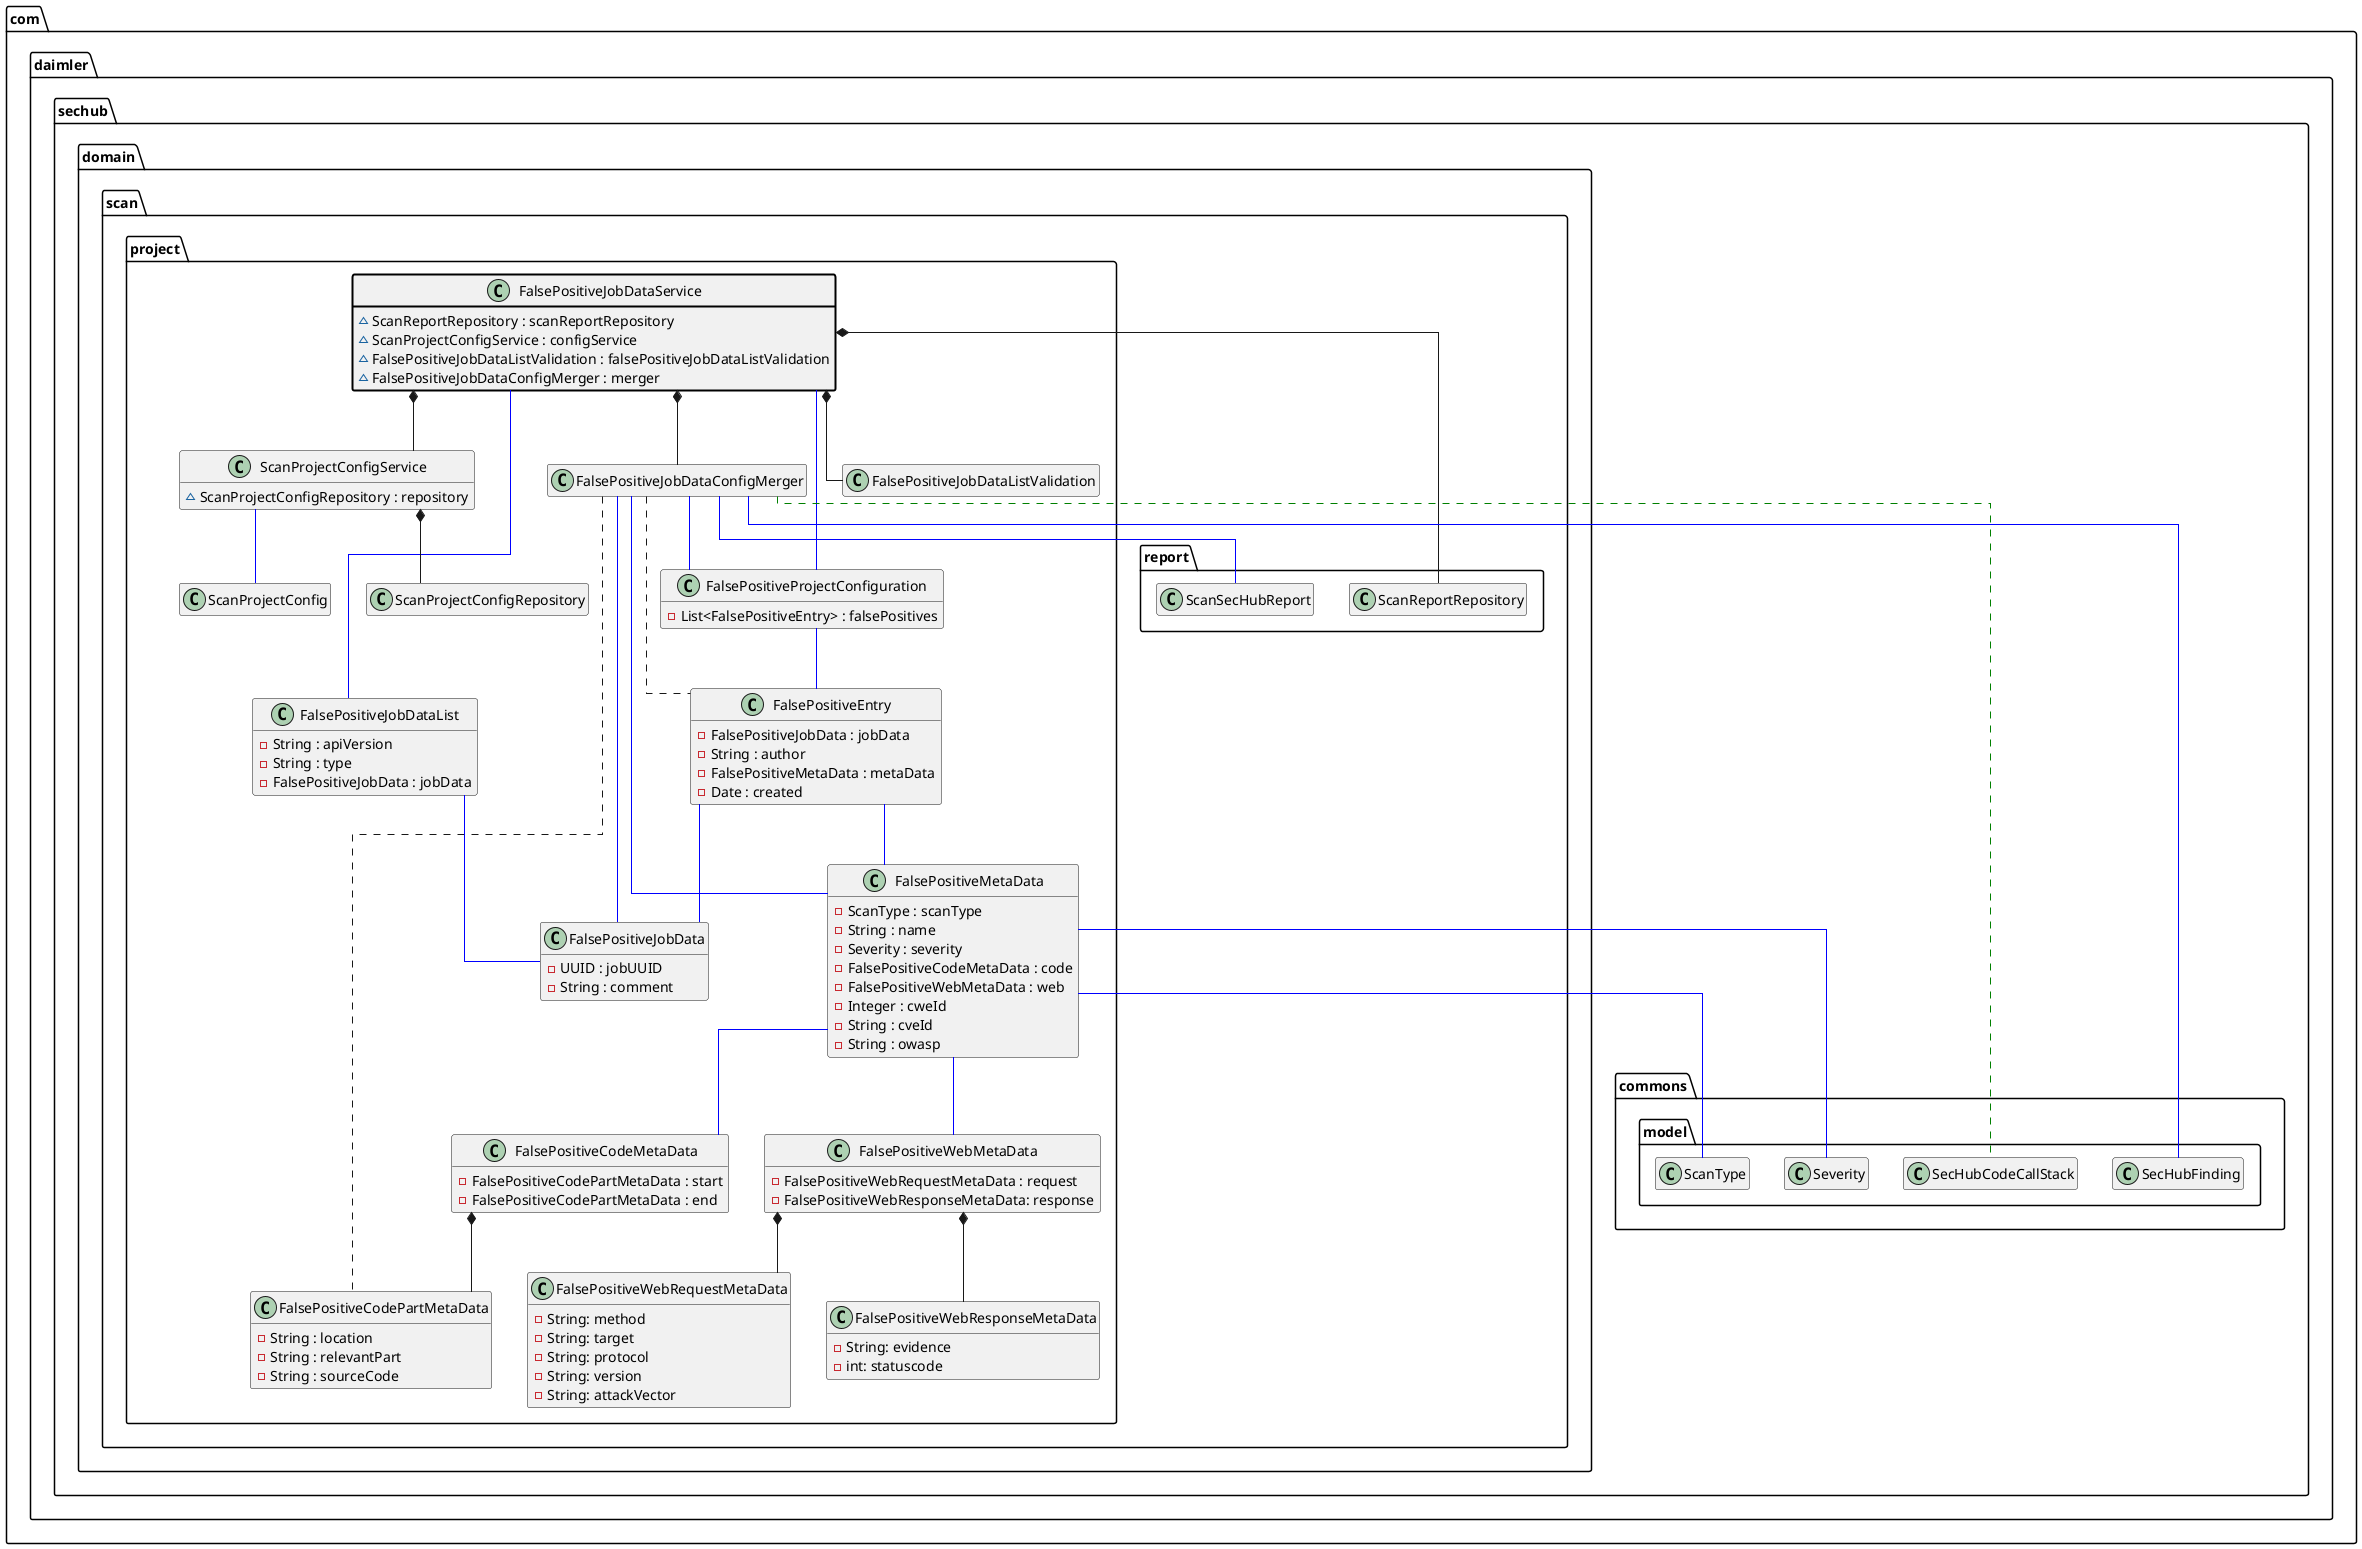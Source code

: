 @startuml
skinparam linetype ortho
hide empty methods
hide empty fields
package com.daimler.sechub.domain.scan.project{
'com.daimler.sechub.domain.scan.project.FalsePositiveJobDataService
   class FalsePositiveJobDataService ##[bold]black {
    ~ScanReportRepository : scanReportRepository
    ~ScanProjectConfigService : configService
    ~FalsePositiveJobDataListValidation : falsePositiveJobDataListValidation
    ~FalsePositiveJobDataConfigMerger : merger
  }
  FalsePositiveJobDataService *-- FalsePositiveJobDataConfigMerger
  FalsePositiveJobDataService -[#blue]- FalsePositiveJobDataList
  FalsePositiveJobDataService *-- FalsePositiveJobDataListValidation
  FalsePositiveJobDataService -[#blue]- FalsePositiveProjectConfiguration
  FalsePositiveJobDataService *-- ScanProjectConfigService
  FalsePositiveJobDataService *-- com.daimler.sechub.domain.scan.report.ScanReportRepository
'com.daimler.sechub.domain.scan.project.FalsePositiveJobDataConfigMerger
   class FalsePositiveJobDataConfigMerger{
  }
  FalsePositiveJobDataConfigMerger .[#green]. com.daimler.sechub.commons.model.SecHubCodeCallStack
  FalsePositiveJobDataConfigMerger -[#blue]- com.daimler.sechub.commons.model.SecHubFinding
  FalsePositiveJobDataConfigMerger .. FalsePositiveCodePartMetaData
  FalsePositiveJobDataConfigMerger .. FalsePositiveEntry
  FalsePositiveJobDataConfigMerger -[#blue]- FalsePositiveJobData
  FalsePositiveJobDataConfigMerger -[#blue]- FalsePositiveMetaData
  FalsePositiveJobDataConfigMerger -[#blue]- FalsePositiveProjectConfiguration
  FalsePositiveJobDataConfigMerger -[#blue]- com.daimler.sechub.domain.scan.report.ScanSecHubReport
'com.daimler.sechub.domain.scan.project.FalsePositiveJobDataList
   class FalsePositiveJobDataList{
    -String : apiVersion
    -String : type
    -FalsePositiveJobData : jobData
  }
  FalsePositiveJobDataList -[#blue]- FalsePositiveJobData
'com.daimler.sechub.domain.scan.project.FalsePositiveProjectConfiguration
   class FalsePositiveProjectConfiguration{
    -List<FalsePositiveEntry> : falsePositives
  }
  FalsePositiveProjectConfiguration -[#blue]- FalsePositiveEntry
'com.daimler.sechub.domain.scan.project.ScanProjectConfigService
   class ScanProjectConfigService{
    ~ScanProjectConfigRepository : repository
  }
  ScanProjectConfigService -[#blue]- ScanProjectConfig
  ScanProjectConfigService *-- ScanProjectConfigRepository
'com.daimler.sechub.domain.scan.project.FalsePositiveJobData
   class FalsePositiveJobData{
    -UUID : jobUUID
    -String : comment
  }
'com.daimler.sechub.domain.scan.project.FalsePositiveCodePartMetaData
   class FalsePositiveCodePartMetaData{
    -String : location
    -String : relevantPart
    -String : sourceCode
  }
'com.daimler.sechub.domain.scan.project.FalsePositiveEntry
   class FalsePositiveEntry{
    -FalsePositiveJobData : jobData
    -String : author
    -FalsePositiveMetaData : metaData
    -Date : created
  }
  FalsePositiveEntry -[#blue]- FalsePositiveJobData
  FalsePositiveEntry -[#blue]- FalsePositiveMetaData
'com.daimler.sechub.domain.scan.project.FalsePositiveMetaData
   class FalsePositiveMetaData{
    -ScanType : scanType
    -String : name
    -Severity : severity
    -FalsePositiveCodeMetaData : code
    -FalsePositiveWebMetaData : web
    -Integer : cweId
    -String : cveId
    -String : owasp
  }
  FalsePositiveMetaData -[#blue]- com.daimler.sechub.commons.model.ScanType
  FalsePositiveMetaData -[#blue]- com.daimler.sechub.commons.model.Severity
  FalsePositiveMetaData -[#blue]- FalsePositiveCodeMetaData
  FalsePositiveMetaData -[#blue]- FalsePositiveWebMetaData

'com.daimler.sechub.domain.scan.project.FalsePositiveCodeMetaData
   class FalsePositiveCodeMetaData{
    -FalsePositiveCodePartMetaData : start
    -FalsePositiveCodePartMetaData : end
  }
  FalsePositiveCodeMetaData *-- FalsePositiveCodePartMetaData
'com.daimler.sechub.domain.scan.project.FalsePositiveWebMetaData
   class FalsePositiveWebMetaData{
    -FalsePositiveWebRequestMetaData : request
    -FalsePositiveWebResponseMetaData: response
  }
  FalsePositiveWebMetaData *-- FalsePositiveWebRequestMetaData
  FalsePositiveWebMetaData *-- FalsePositiveWebResponseMetaData
'com.daimler.sechub.domain.scan.project.FalsePositiveWebRequestMetaData
   class FalsePositiveWebRequestMetaData{
    -String: method
    -String: target
    -String: protocol
    -String: version
    -String: attackVector
    
  }
  
  'com.daimler.sechub.domain.scan.project.FalsePositiveWebResponseMetaData
   class FalsePositiveWebResponseMetaData{
    -String: evidence
    -int: statuscode
  }
@enduml
